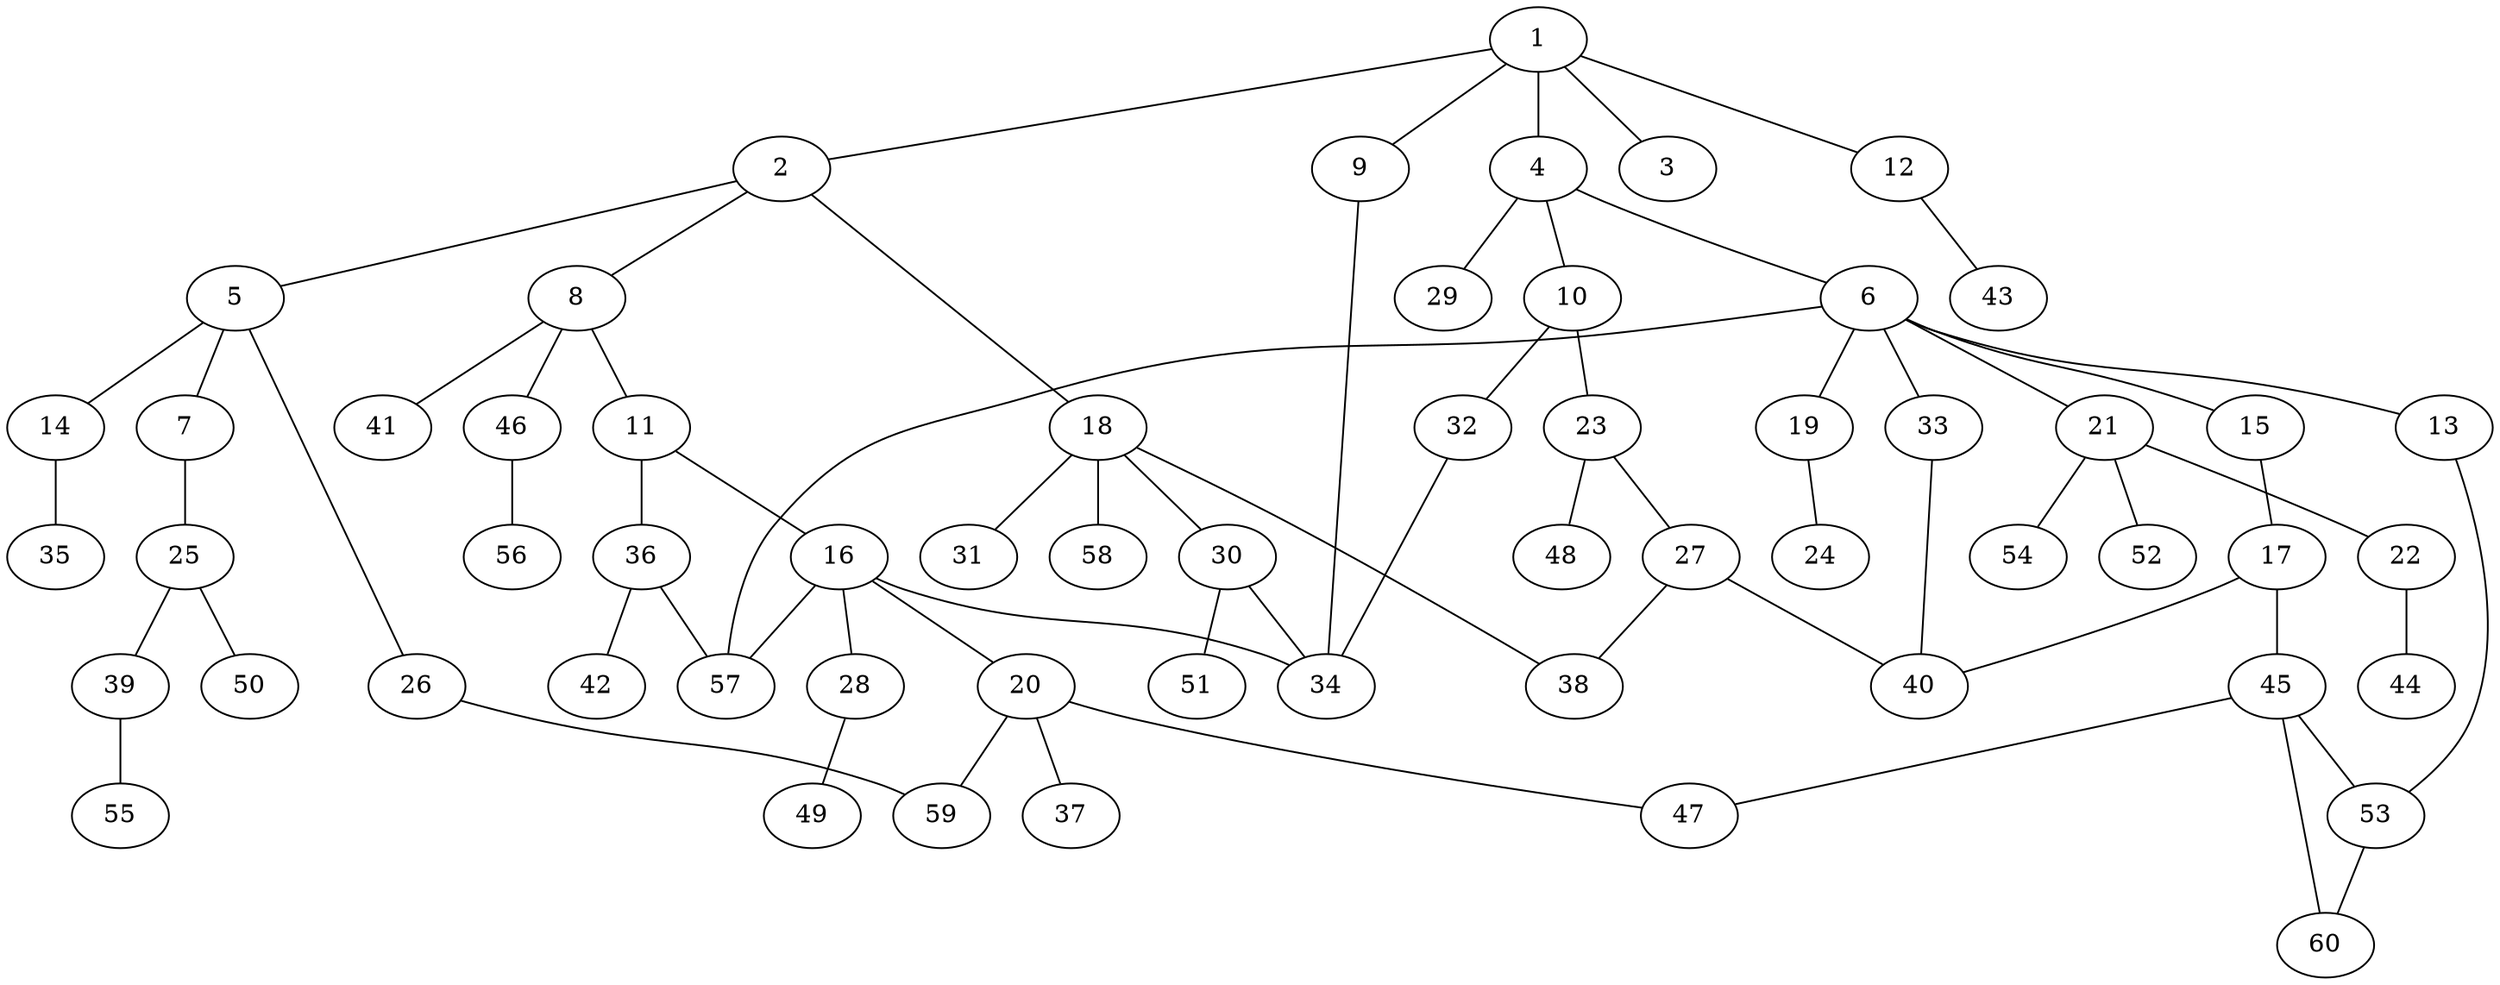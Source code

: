 graph graphname {1--2
1--3
1--4
1--9
1--12
2--5
2--8
2--18
4--6
4--10
4--29
5--7
5--14
5--26
6--13
6--15
6--19
6--21
6--33
6--57
7--25
8--11
8--41
8--46
9--34
10--23
10--32
11--16
11--36
12--43
13--53
14--35
15--17
16--20
16--28
16--34
16--57
17--40
17--45
18--30
18--31
18--38
18--58
19--24
20--37
20--47
20--59
21--22
21--52
21--54
22--44
23--27
23--48
25--39
25--50
26--59
27--38
27--40
28--49
30--34
30--51
32--34
33--40
36--42
36--57
39--55
45--47
45--53
45--60
46--56
53--60
}